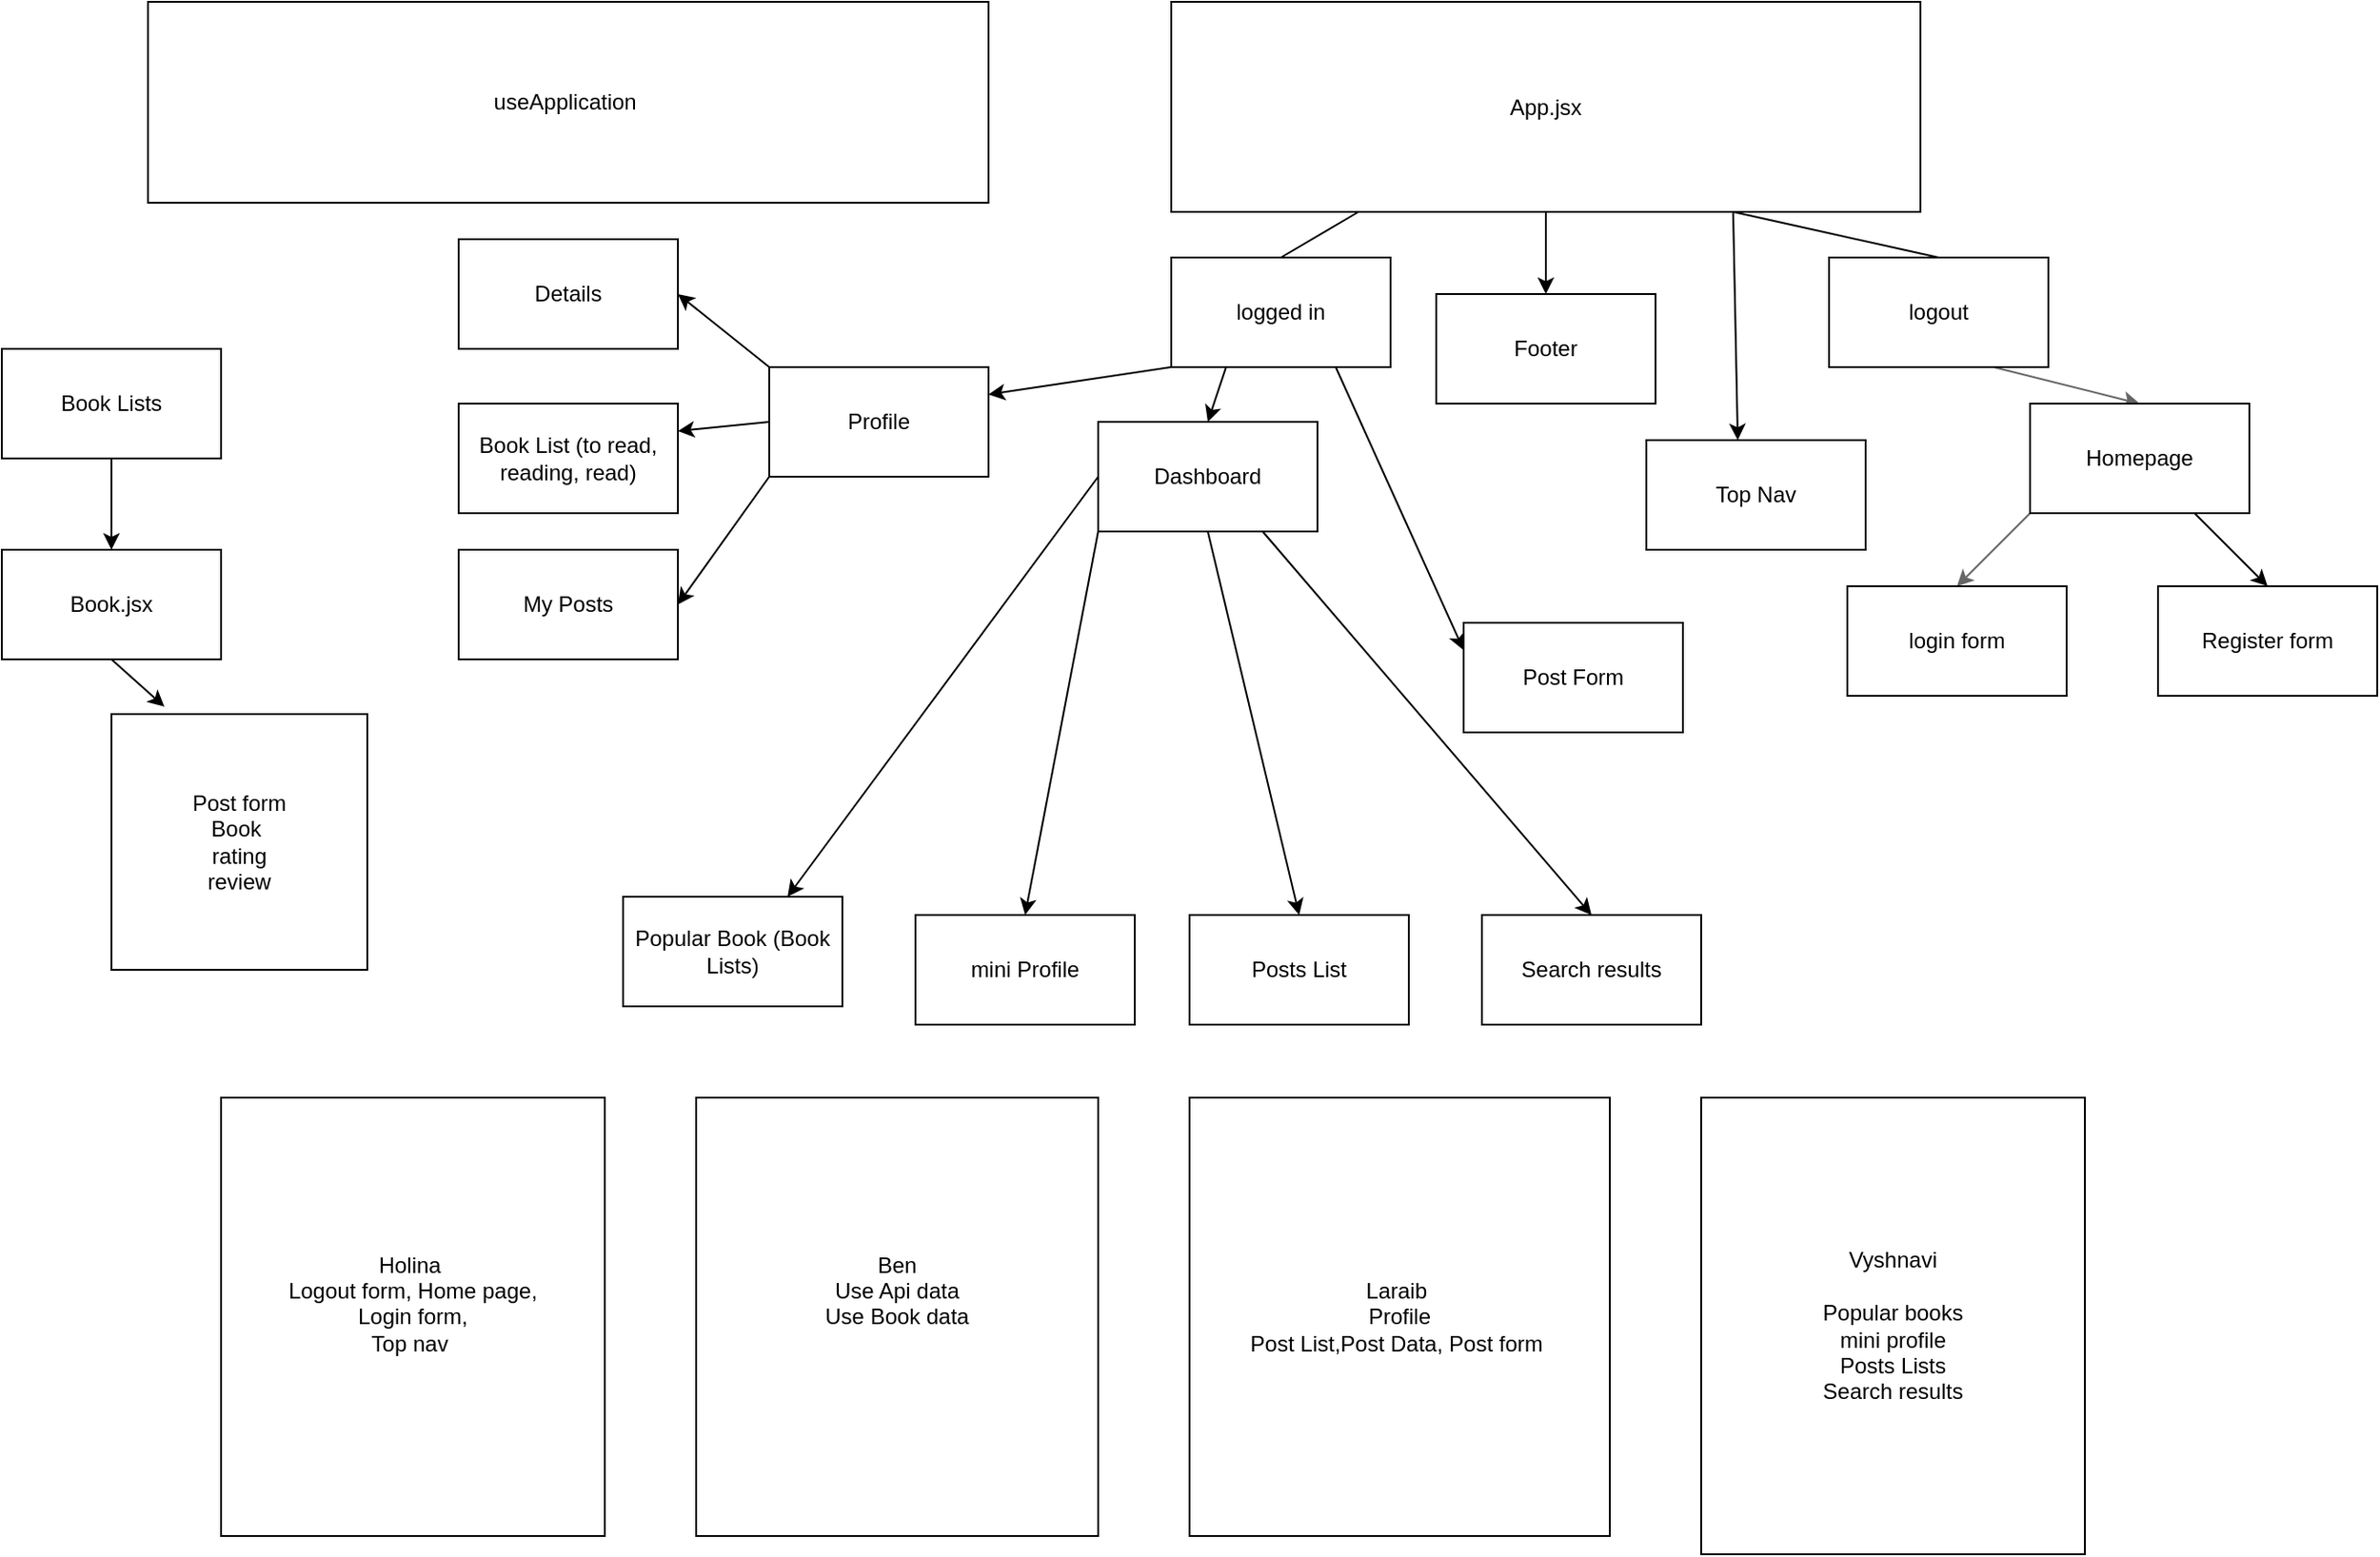 <mxfile>
    <diagram id="gYuuoFXPvkwny4rSKU8R" name="Page-1">
        <mxGraphModel dx="2236" dy="787" grid="1" gridSize="10" guides="1" tooltips="1" connect="1" arrows="1" fold="1" page="1" pageScale="1" pageWidth="850" pageHeight="1100" math="0" shadow="0">
            <root>
                <mxCell id="0"/>
                <mxCell id="1" parent="0"/>
                <mxCell id="20" value="useApplication&amp;nbsp;" style="rounded=0;whiteSpace=wrap;html=1;" vertex="1" parent="1">
                    <mxGeometry x="-640" y="70" width="460" height="110" as="geometry"/>
                </mxCell>
                <mxCell id="28" style="edgeStyle=none;html=1;exitX=0.25;exitY=1;exitDx=0;exitDy=0;entryX=0.5;entryY=0;entryDx=0;entryDy=0;startArrow=none;" edge="1" parent="1" source="29" target="22">
                    <mxGeometry relative="1" as="geometry"/>
                </mxCell>
                <mxCell id="31" style="edgeStyle=none;html=1;exitX=0.75;exitY=1;exitDx=0;exitDy=0;entryX=0.5;entryY=0;entryDx=0;entryDy=0;startArrow=none;fillColor=#f5f5f5;strokeColor=#666666;" edge="1" parent="1" source="32" target="25">
                    <mxGeometry relative="1" as="geometry"/>
                </mxCell>
                <mxCell id="40" style="edgeStyle=none;html=1;exitX=0.5;exitY=1;exitDx=0;exitDy=0;entryX=0.5;entryY=0;entryDx=0;entryDy=0;" edge="1" parent="1" source="21" target="24">
                    <mxGeometry relative="1" as="geometry"/>
                </mxCell>
                <mxCell id="41" style="edgeStyle=none;html=1;exitX=0.75;exitY=1;exitDx=0;exitDy=0;entryX=0.417;entryY=0;entryDx=0;entryDy=0;entryPerimeter=0;" edge="1" parent="1" source="21" target="26">
                    <mxGeometry relative="1" as="geometry"/>
                </mxCell>
                <mxCell id="21" value="App.jsx&lt;br&gt;" style="rounded=0;whiteSpace=wrap;html=1;" vertex="1" parent="1">
                    <mxGeometry x="-80" y="70" width="410" height="115" as="geometry"/>
                </mxCell>
                <mxCell id="45" style="edgeStyle=none;html=1;exitX=0;exitY=1;exitDx=0;exitDy=0;entryX=0.5;entryY=0;entryDx=0;entryDy=0;" edge="1" parent="1" source="22" target="42">
                    <mxGeometry relative="1" as="geometry"/>
                </mxCell>
                <mxCell id="46" style="edgeStyle=none;html=1;exitX=0.5;exitY=1;exitDx=0;exitDy=0;entryX=0.5;entryY=0;entryDx=0;entryDy=0;" edge="1" parent="1" source="22" target="43">
                    <mxGeometry relative="1" as="geometry"/>
                </mxCell>
                <mxCell id="47" style="edgeStyle=none;html=1;exitX=0.75;exitY=1;exitDx=0;exitDy=0;entryX=0.5;entryY=0;entryDx=0;entryDy=0;" edge="1" parent="1" source="22" target="44">
                    <mxGeometry relative="1" as="geometry"/>
                </mxCell>
                <mxCell id="50" style="edgeStyle=none;html=1;exitX=0;exitY=0.5;exitDx=0;exitDy=0;entryX=0.75;entryY=0;entryDx=0;entryDy=0;" edge="1" parent="1" source="22" target="48">
                    <mxGeometry relative="1" as="geometry"/>
                </mxCell>
                <mxCell id="22" value="Dashboard" style="rounded=0;whiteSpace=wrap;html=1;" vertex="1" parent="1">
                    <mxGeometry x="-120" y="300" width="120" height="60" as="geometry"/>
                </mxCell>
                <mxCell id="24" value="Footer" style="rounded=0;whiteSpace=wrap;html=1;" vertex="1" parent="1">
                    <mxGeometry x="65" y="230" width="120" height="60" as="geometry"/>
                </mxCell>
                <mxCell id="38" style="edgeStyle=none;html=1;exitX=0;exitY=1;exitDx=0;exitDy=0;entryX=0.5;entryY=0;entryDx=0;entryDy=0;fillColor=#f5f5f5;strokeColor=#666666;" edge="1" parent="1" source="25" target="36">
                    <mxGeometry relative="1" as="geometry"/>
                </mxCell>
                <mxCell id="39" style="edgeStyle=none;html=1;exitX=0.75;exitY=1;exitDx=0;exitDy=0;entryX=0.5;entryY=0;entryDx=0;entryDy=0;" edge="1" parent="1" source="25" target="37">
                    <mxGeometry relative="1" as="geometry"/>
                </mxCell>
                <mxCell id="25" value="Homepage" style="rounded=0;whiteSpace=wrap;html=1;" vertex="1" parent="1">
                    <mxGeometry x="390" y="290" width="120" height="60" as="geometry"/>
                </mxCell>
                <mxCell id="26" value="Top Nav" style="rounded=0;whiteSpace=wrap;html=1;" vertex="1" parent="1">
                    <mxGeometry x="180" y="310" width="120" height="60" as="geometry"/>
                </mxCell>
                <mxCell id="54" style="edgeStyle=none;html=1;exitX=0;exitY=0;exitDx=0;exitDy=0;entryX=1;entryY=0.5;entryDx=0;entryDy=0;" edge="1" parent="1" source="27" target="53">
                    <mxGeometry relative="1" as="geometry"/>
                </mxCell>
                <mxCell id="55" style="edgeStyle=none;html=1;exitX=0;exitY=0.5;exitDx=0;exitDy=0;entryX=1;entryY=0.25;entryDx=0;entryDy=0;" edge="1" parent="1" source="27" target="51">
                    <mxGeometry relative="1" as="geometry"/>
                </mxCell>
                <mxCell id="56" style="edgeStyle=none;html=1;exitX=0;exitY=1;exitDx=0;exitDy=0;entryX=1;entryY=0.5;entryDx=0;entryDy=0;" edge="1" parent="1" source="27" target="52">
                    <mxGeometry relative="1" as="geometry"/>
                </mxCell>
                <mxCell id="27" value="Profile" style="rounded=0;whiteSpace=wrap;html=1;" vertex="1" parent="1">
                    <mxGeometry x="-300" y="270" width="120" height="60" as="geometry"/>
                </mxCell>
                <mxCell id="30" value="" style="edgeStyle=none;html=1;exitX=0.25;exitY=1;exitDx=0;exitDy=0;entryX=0.5;entryY=0;entryDx=0;entryDy=0;endArrow=none;" edge="1" parent="1" source="21" target="29">
                    <mxGeometry relative="1" as="geometry">
                        <mxPoint x="22.5" y="185" as="sourcePoint"/>
                        <mxPoint x="-70" y="300" as="targetPoint"/>
                    </mxGeometry>
                </mxCell>
                <mxCell id="35" style="edgeStyle=none;html=1;exitX=0;exitY=1;exitDx=0;exitDy=0;entryX=1;entryY=0.25;entryDx=0;entryDy=0;" edge="1" parent="1" source="29" target="27">
                    <mxGeometry relative="1" as="geometry"/>
                </mxCell>
                <mxCell id="62" style="edgeStyle=none;html=1;exitX=0.75;exitY=1;exitDx=0;exitDy=0;entryX=0;entryY=0.25;entryDx=0;entryDy=0;" edge="1" parent="1" source="29" target="61">
                    <mxGeometry relative="1" as="geometry"/>
                </mxCell>
                <mxCell id="29" value="logged in" style="rounded=0;whiteSpace=wrap;html=1;" vertex="1" parent="1">
                    <mxGeometry x="-80" y="210" width="120" height="60" as="geometry"/>
                </mxCell>
                <mxCell id="33" value="" style="edgeStyle=none;html=1;exitX=0.75;exitY=1;exitDx=0;exitDy=0;entryX=0.5;entryY=0;entryDx=0;entryDy=0;endArrow=none;" edge="1" parent="1" source="21" target="32">
                    <mxGeometry relative="1" as="geometry">
                        <mxPoint x="227.5" y="185" as="sourcePoint"/>
                        <mxPoint x="280" y="300" as="targetPoint"/>
                    </mxGeometry>
                </mxCell>
                <mxCell id="32" value="logout" style="rounded=0;whiteSpace=wrap;html=1;" vertex="1" parent="1">
                    <mxGeometry x="280" y="210" width="120" height="60" as="geometry"/>
                </mxCell>
                <mxCell id="36" value="login form" style="rounded=0;whiteSpace=wrap;html=1;" vertex="1" parent="1">
                    <mxGeometry x="290" y="390" width="120" height="60" as="geometry"/>
                </mxCell>
                <mxCell id="37" value="Register form" style="rounded=0;whiteSpace=wrap;html=1;" vertex="1" parent="1">
                    <mxGeometry x="460" y="390" width="120" height="60" as="geometry"/>
                </mxCell>
                <mxCell id="42" value="mini Profile" style="rounded=0;whiteSpace=wrap;html=1;" vertex="1" parent="1">
                    <mxGeometry x="-220" y="570" width="120" height="60" as="geometry"/>
                </mxCell>
                <mxCell id="43" value="Posts List" style="rounded=0;whiteSpace=wrap;html=1;" vertex="1" parent="1">
                    <mxGeometry x="-70" y="570" width="120" height="60" as="geometry"/>
                </mxCell>
                <mxCell id="44" value="Search results" style="rounded=0;whiteSpace=wrap;html=1;" vertex="1" parent="1">
                    <mxGeometry x="90" y="570" width="120" height="60" as="geometry"/>
                </mxCell>
                <mxCell id="48" value="Popular Book (Book Lists)" style="rounded=0;whiteSpace=wrap;html=1;" vertex="1" parent="1">
                    <mxGeometry x="-380" y="560" width="120" height="60" as="geometry"/>
                </mxCell>
                <mxCell id="49" style="edgeStyle=none;html=1;exitX=0;exitY=1;exitDx=0;exitDy=0;" edge="1" parent="1" source="22">
                    <mxGeometry relative="1" as="geometry">
                        <mxPoint x="-120" y="360" as="targetPoint"/>
                    </mxGeometry>
                </mxCell>
                <mxCell id="51" value="Book List (to read, reading, read)" style="rounded=0;whiteSpace=wrap;html=1;" vertex="1" parent="1">
                    <mxGeometry x="-470" y="290" width="120" height="60" as="geometry"/>
                </mxCell>
                <mxCell id="52" value="My Posts" style="rounded=0;whiteSpace=wrap;html=1;" vertex="1" parent="1">
                    <mxGeometry x="-470" y="370" width="120" height="60" as="geometry"/>
                </mxCell>
                <mxCell id="53" value="Details" style="rounded=0;whiteSpace=wrap;html=1;" vertex="1" parent="1">
                    <mxGeometry x="-470" y="200" width="120" height="60" as="geometry"/>
                </mxCell>
                <mxCell id="57" value="Holina&amp;nbsp;&lt;br&gt;Logout form, Home page,&lt;br&gt;Login form,&lt;br&gt;Top nav&amp;nbsp;&lt;br&gt;&amp;nbsp;" style="rounded=0;whiteSpace=wrap;html=1;" vertex="1" parent="1">
                    <mxGeometry x="-600" y="670" width="210" height="240" as="geometry"/>
                </mxCell>
                <mxCell id="58" value="Ben&lt;br&gt;Use Api data&lt;br&gt;Use Book data&lt;br&gt;&lt;br&gt;&lt;br&gt;" style="rounded=0;whiteSpace=wrap;html=1;" vertex="1" parent="1">
                    <mxGeometry x="-340" y="670" width="220" height="240" as="geometry"/>
                </mxCell>
                <mxCell id="59" value="Laraib&amp;nbsp;&lt;br&gt;Profile&lt;br&gt;Post List,Post Data, Post form&amp;nbsp;&lt;br&gt;" style="rounded=0;whiteSpace=wrap;html=1;" vertex="1" parent="1">
                    <mxGeometry x="-70" y="670" width="230" height="240" as="geometry"/>
                </mxCell>
                <mxCell id="60" value="Vyshnavi&lt;br&gt;&amp;nbsp;&lt;br&gt;Popular books&lt;br&gt;mini profile&lt;br&gt;Posts Lists&lt;br&gt;Search results" style="rounded=0;whiteSpace=wrap;html=1;" vertex="1" parent="1">
                    <mxGeometry x="210" y="670" width="210" height="250" as="geometry"/>
                </mxCell>
                <mxCell id="61" value="Post Form" style="rounded=0;whiteSpace=wrap;html=1;" vertex="1" parent="1">
                    <mxGeometry x="80" y="410" width="120" height="60" as="geometry"/>
                </mxCell>
                <mxCell id="63" value="Post form&lt;br&gt;Book&amp;nbsp;&lt;br&gt;rating&lt;br&gt;review" style="rounded=0;whiteSpace=wrap;html=1;" vertex="1" parent="1">
                    <mxGeometry x="-660" y="460" width="140" height="140" as="geometry"/>
                </mxCell>
                <mxCell id="67" style="edgeStyle=none;html=1;exitX=0.5;exitY=1;exitDx=0;exitDy=0;entryX=0.207;entryY=-0.029;entryDx=0;entryDy=0;entryPerimeter=0;" edge="1" parent="1" source="66" target="63">
                    <mxGeometry relative="1" as="geometry"/>
                </mxCell>
                <mxCell id="66" value="Book.jsx" style="rounded=0;whiteSpace=wrap;html=1;" vertex="1" parent="1">
                    <mxGeometry x="-720" y="370" width="120" height="60" as="geometry"/>
                </mxCell>
                <mxCell id="70" style="edgeStyle=none;html=1;exitX=0.5;exitY=1;exitDx=0;exitDy=0;entryX=0.5;entryY=0;entryDx=0;entryDy=0;" edge="1" parent="1" source="69" target="66">
                    <mxGeometry relative="1" as="geometry"/>
                </mxCell>
                <mxCell id="69" value="Book Lists" style="rounded=0;whiteSpace=wrap;html=1;" vertex="1" parent="1">
                    <mxGeometry x="-720" y="260" width="120" height="60" as="geometry"/>
                </mxCell>
            </root>
        </mxGraphModel>
    </diagram>
</mxfile>